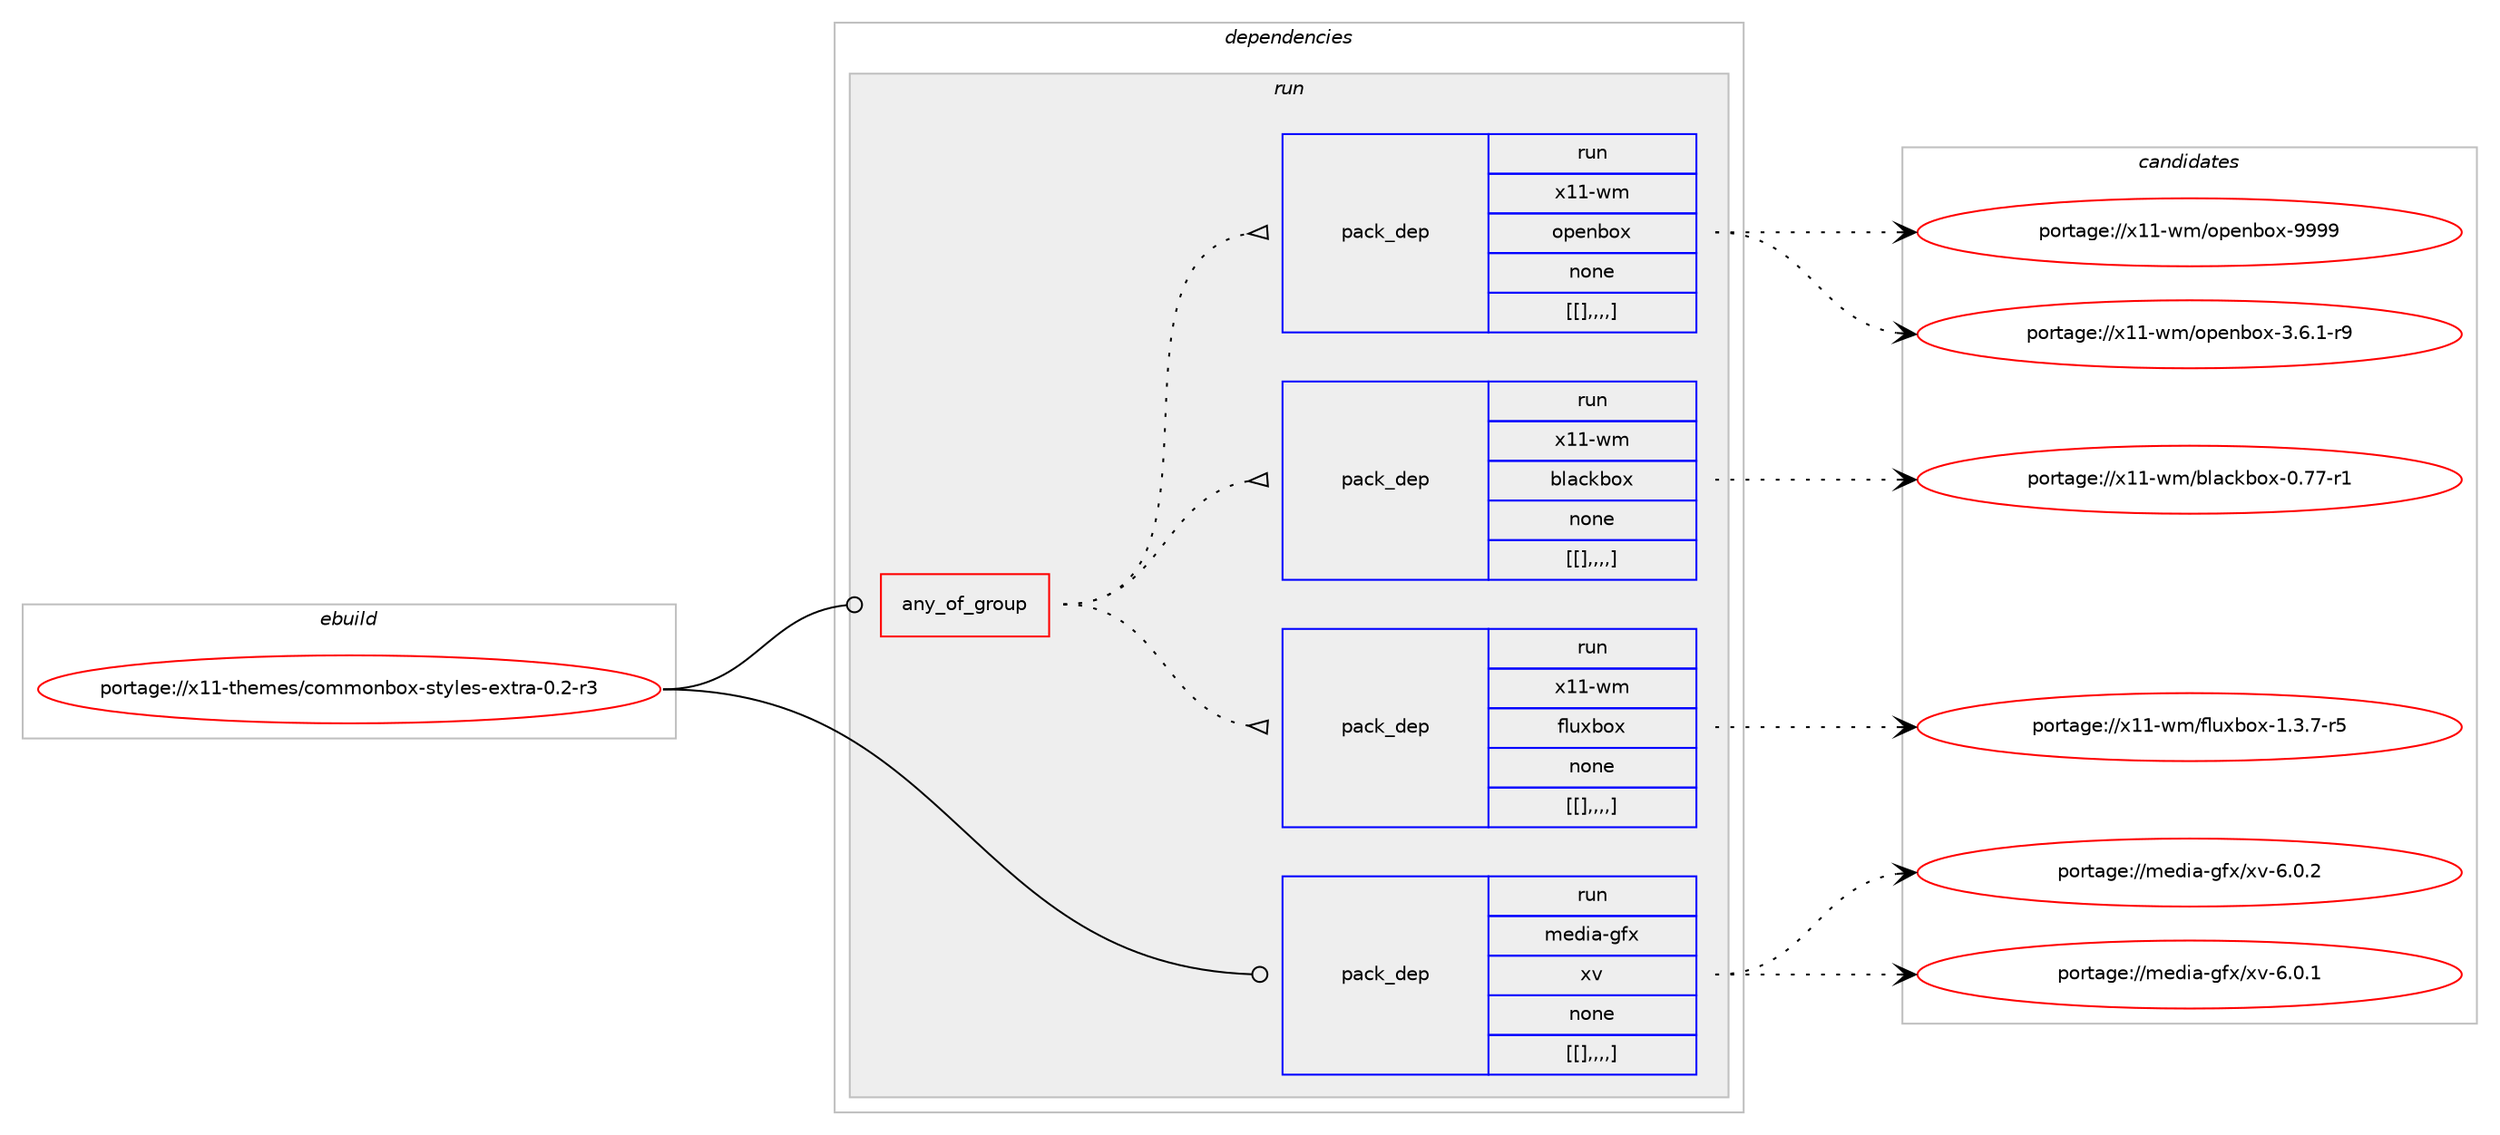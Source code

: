 digraph prolog {

# *************
# Graph options
# *************

newrank=true;
concentrate=true;
compound=true;
graph [rankdir=LR,fontname=Helvetica,fontsize=10,ranksep=1.5];#, ranksep=2.5, nodesep=0.2];
edge  [arrowhead=vee];
node  [fontname=Helvetica,fontsize=10];

# **********
# The ebuild
# **********

subgraph cluster_leftcol {
color=gray;
label=<<i>ebuild</i>>;
id [label="portage://x11-themes/commonbox-styles-extra-0.2-r3", color=red, width=4, href="../x11-themes/commonbox-styles-extra-0.2-r3.svg"];
}

# ****************
# The dependencies
# ****************

subgraph cluster_midcol {
color=gray;
label=<<i>dependencies</i>>;
subgraph cluster_compile {
fillcolor="#eeeeee";
style=filled;
label=<<i>compile</i>>;
}
subgraph cluster_compileandrun {
fillcolor="#eeeeee";
style=filled;
label=<<i>compile and run</i>>;
}
subgraph cluster_run {
fillcolor="#eeeeee";
style=filled;
label=<<i>run</i>>;
subgraph any153 {
dependency2889 [label=<<TABLE BORDER="0" CELLBORDER="1" CELLSPACING="0" CELLPADDING="4"><TR><TD CELLPADDING="10">any_of_group</TD></TR></TABLE>>, shape=none, color=red];subgraph pack2248 {
dependency2894 [label=<<TABLE BORDER="0" CELLBORDER="1" CELLSPACING="0" CELLPADDING="4" WIDTH="220"><TR><TD ROWSPAN="6" CELLPADDING="30">pack_dep</TD></TR><TR><TD WIDTH="110">run</TD></TR><TR><TD>x11-wm</TD></TR><TR><TD>fluxbox</TD></TR><TR><TD>none</TD></TR><TR><TD>[[],,,,]</TD></TR></TABLE>>, shape=none, color=blue];
}
dependency2889:e -> dependency2894:w [weight=20,style="dotted",arrowhead="oinv"];
subgraph pack2255 {
dependency2897 [label=<<TABLE BORDER="0" CELLBORDER="1" CELLSPACING="0" CELLPADDING="4" WIDTH="220"><TR><TD ROWSPAN="6" CELLPADDING="30">pack_dep</TD></TR><TR><TD WIDTH="110">run</TD></TR><TR><TD>x11-wm</TD></TR><TR><TD>blackbox</TD></TR><TR><TD>none</TD></TR><TR><TD>[[],,,,]</TD></TR></TABLE>>, shape=none, color=blue];
}
dependency2889:e -> dependency2897:w [weight=20,style="dotted",arrowhead="oinv"];
subgraph pack2259 {
dependency2903 [label=<<TABLE BORDER="0" CELLBORDER="1" CELLSPACING="0" CELLPADDING="4" WIDTH="220"><TR><TD ROWSPAN="6" CELLPADDING="30">pack_dep</TD></TR><TR><TD WIDTH="110">run</TD></TR><TR><TD>x11-wm</TD></TR><TR><TD>openbox</TD></TR><TR><TD>none</TD></TR><TR><TD>[[],,,,]</TD></TR></TABLE>>, shape=none, color=blue];
}
dependency2889:e -> dependency2903:w [weight=20,style="dotted",arrowhead="oinv"];
}
id:e -> dependency2889:w [weight=20,style="solid",arrowhead="odot"];
subgraph pack2265 {
dependency2910 [label=<<TABLE BORDER="0" CELLBORDER="1" CELLSPACING="0" CELLPADDING="4" WIDTH="220"><TR><TD ROWSPAN="6" CELLPADDING="30">pack_dep</TD></TR><TR><TD WIDTH="110">run</TD></TR><TR><TD>media-gfx</TD></TR><TR><TD>xv</TD></TR><TR><TD>none</TD></TR><TR><TD>[[],,,,]</TD></TR></TABLE>>, shape=none, color=blue];
}
id:e -> dependency2910:w [weight=20,style="solid",arrowhead="odot"];
}
}

# **************
# The candidates
# **************

subgraph cluster_choices {
rank=same;
color=gray;
label=<<i>candidates</i>>;

subgraph choice2238 {
color=black;
nodesep=1;
choice12049494511910947102108117120981111204549465146554511453 [label="portage://x11-wm/fluxbox-1.3.7-r5", color=red, width=4,href="../x11-wm/fluxbox-1.3.7-r5.svg"];
dependency2894:e -> choice12049494511910947102108117120981111204549465146554511453:w [style=dotted,weight="100"];
}
subgraph choice2240 {
color=black;
nodesep=1;
choice120494945119109479810897991079811112045484655554511449 [label="portage://x11-wm/blackbox-0.77-r1", color=red, width=4,href="../x11-wm/blackbox-0.77-r1.svg"];
dependency2897:e -> choice120494945119109479810897991079811112045484655554511449:w [style=dotted,weight="100"];
}
subgraph choice2246 {
color=black;
nodesep=1;
choice12049494511910947111112101110981111204557575757 [label="portage://x11-wm/openbox-9999", color=red, width=4,href="../x11-wm/openbox-9999.svg"];
choice12049494511910947111112101110981111204551465446494511457 [label="portage://x11-wm/openbox-3.6.1-r9", color=red, width=4,href="../x11-wm/openbox-3.6.1-r9.svg"];
dependency2903:e -> choice12049494511910947111112101110981111204557575757:w [style=dotted,weight="100"];
dependency2903:e -> choice12049494511910947111112101110981111204551465446494511457:w [style=dotted,weight="100"];
}
subgraph choice2256 {
color=black;
nodesep=1;
choice109101100105974510310212047120118455446484650 [label="portage://media-gfx/xv-6.0.2", color=red, width=4,href="../media-gfx/xv-6.0.2.svg"];
choice109101100105974510310212047120118455446484649 [label="portage://media-gfx/xv-6.0.1", color=red, width=4,href="../media-gfx/xv-6.0.1.svg"];
dependency2910:e -> choice109101100105974510310212047120118455446484650:w [style=dotted,weight="100"];
dependency2910:e -> choice109101100105974510310212047120118455446484649:w [style=dotted,weight="100"];
}
}

}
